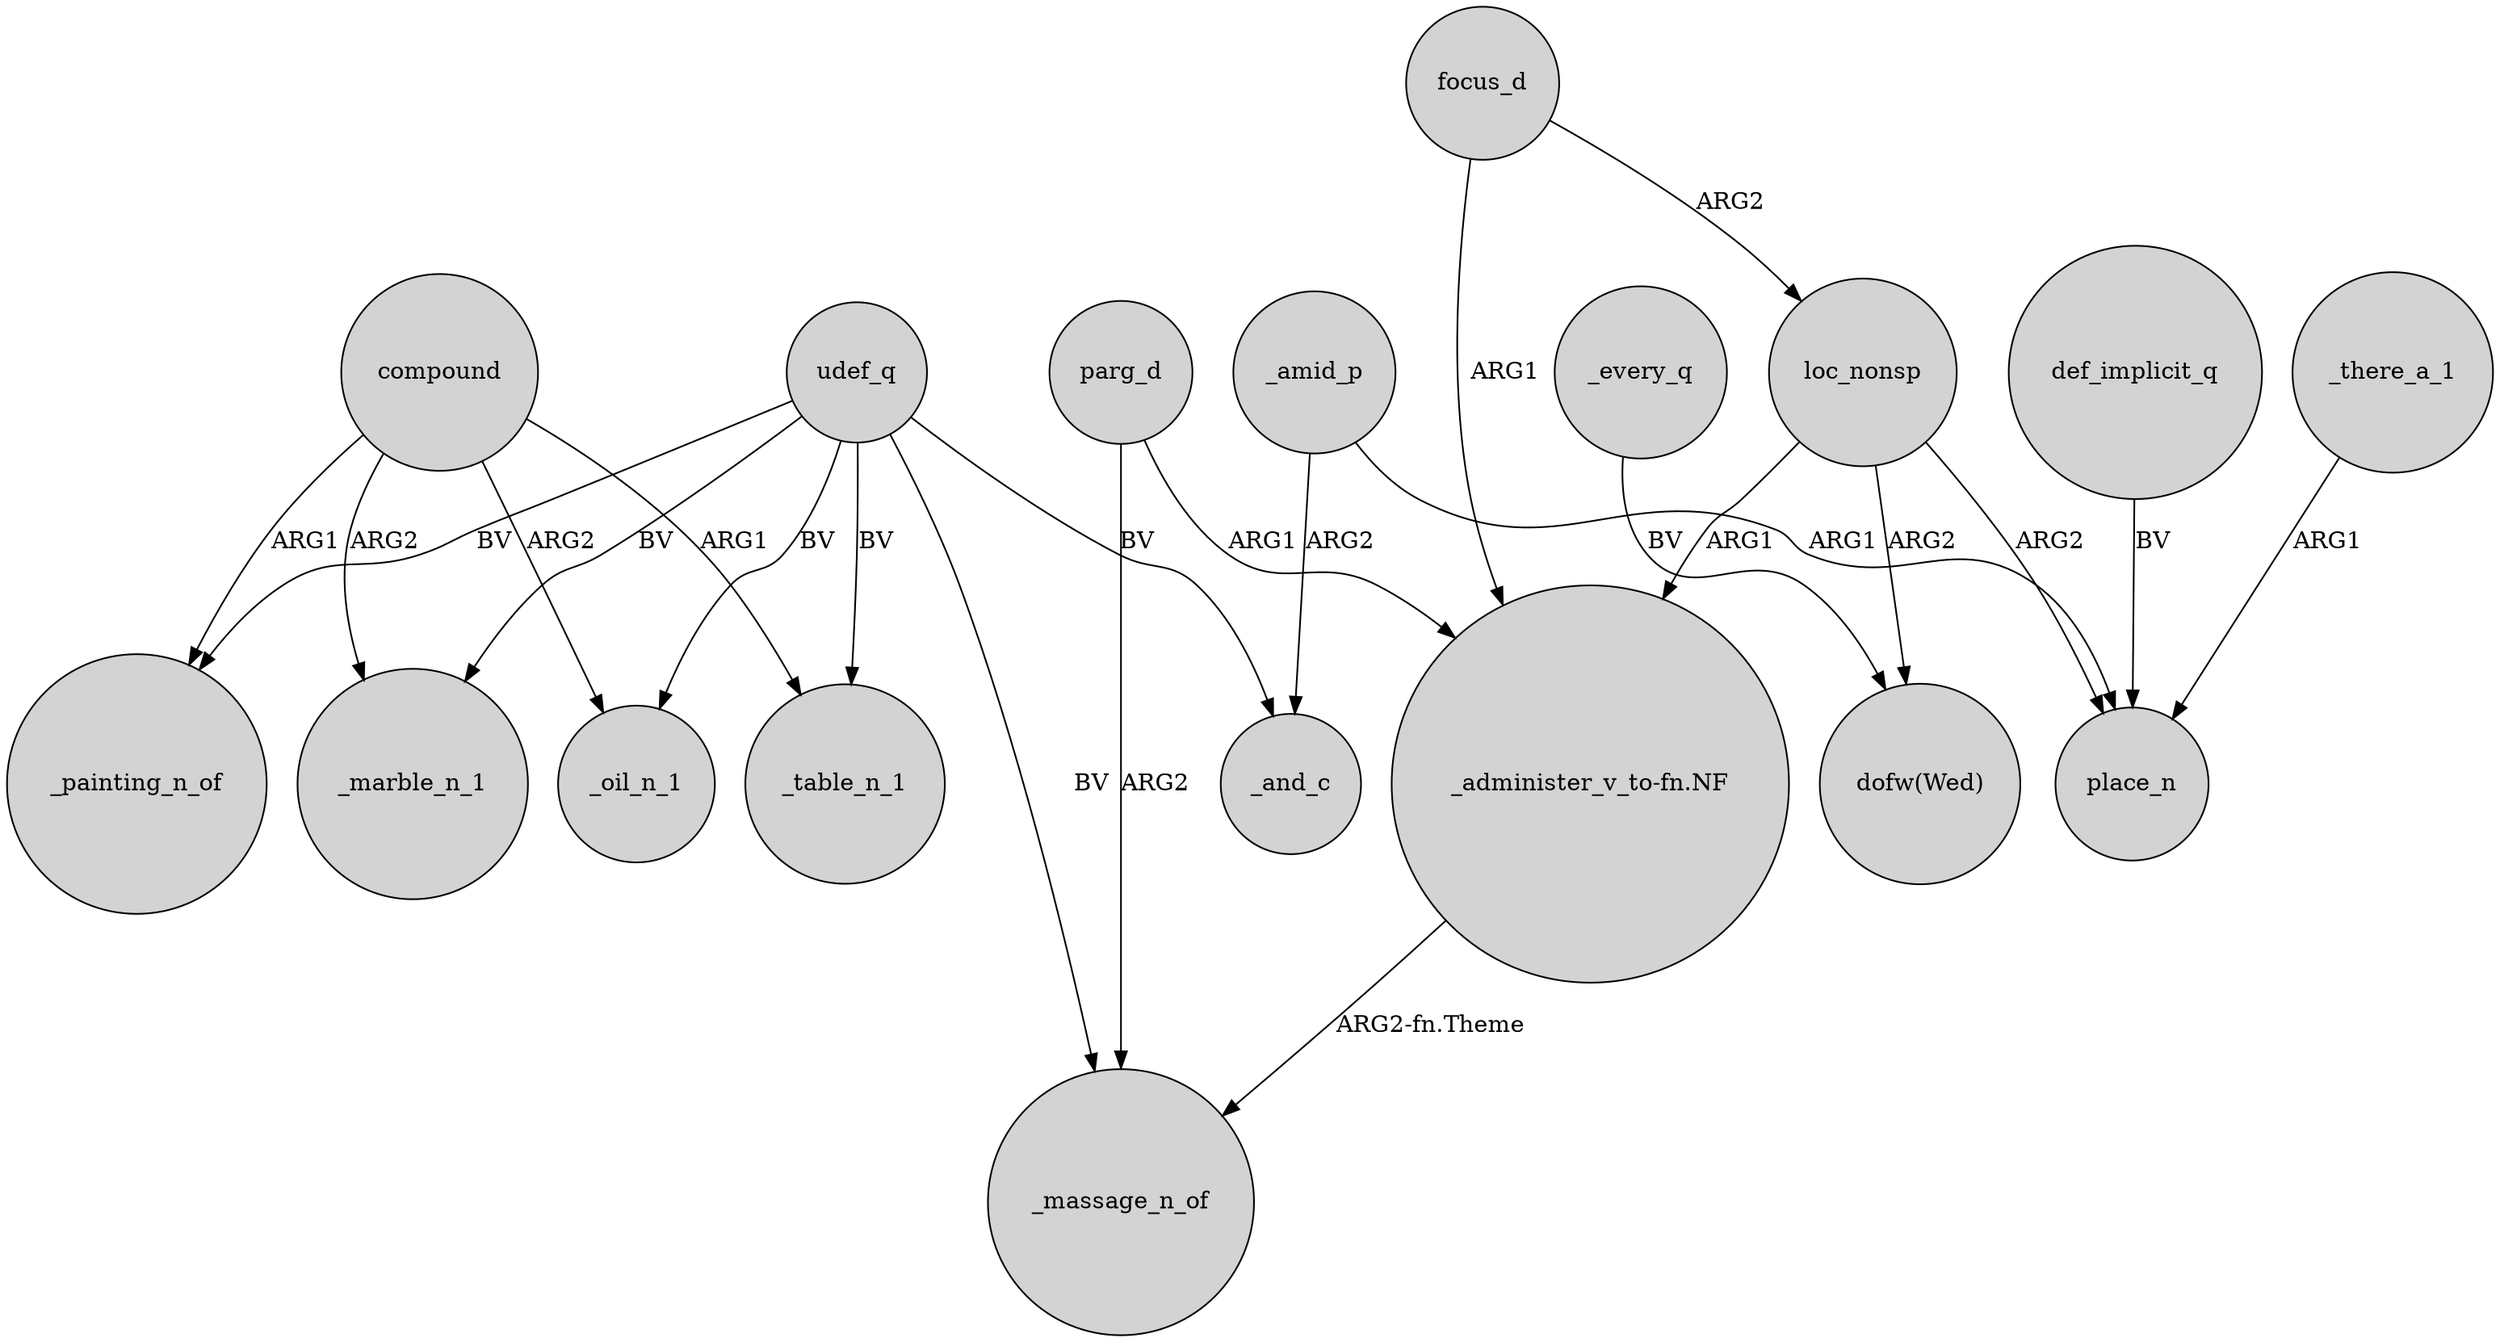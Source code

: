 digraph {
	node [shape=circle style=filled]
	parg_d -> "_administer_v_to-fn.NF" [label=ARG1]
	focus_d -> loc_nonsp [label=ARG2]
	udef_q -> _marble_n_1 [label=BV]
	parg_d -> _massage_n_of [label=ARG2]
	compound -> _marble_n_1 [label=ARG2]
	def_implicit_q -> place_n [label=BV]
	focus_d -> "_administer_v_to-fn.NF" [label=ARG1]
	_amid_p -> place_n [label=ARG1]
	udef_q -> _massage_n_of [label=BV]
	compound -> _oil_n_1 [label=ARG2]
	udef_q -> _table_n_1 [label=BV]
	compound -> _painting_n_of [label=ARG1]
	_every_q -> "dofw(Wed)" [label=BV]
	loc_nonsp -> "_administer_v_to-fn.NF" [label=ARG1]
	udef_q -> _painting_n_of [label=BV]
	udef_q -> _oil_n_1 [label=BV]
	loc_nonsp -> place_n [label=ARG2]
	"_administer_v_to-fn.NF" -> _massage_n_of [label="ARG2-fn.Theme"]
	compound -> _table_n_1 [label=ARG1]
	loc_nonsp -> "dofw(Wed)" [label=ARG2]
	udef_q -> _and_c [label=BV]
	_there_a_1 -> place_n [label=ARG1]
	_amid_p -> _and_c [label=ARG2]
}
